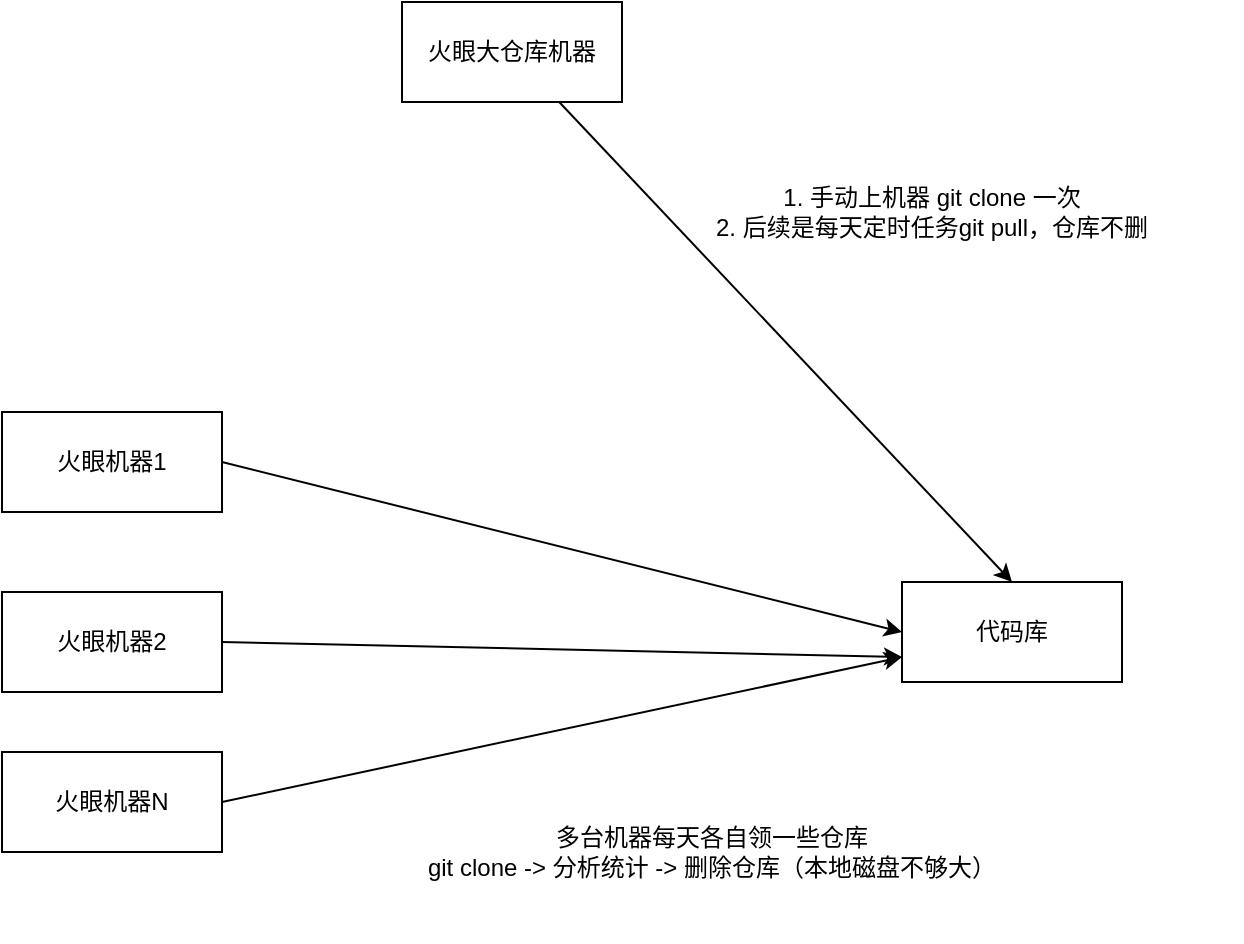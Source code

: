 <mxfile version="24.6.4" type="github">
  <diagram name="第 1 页" id="7JeuPzp4tpS-xguqHnoi">
    <mxGraphModel dx="1434" dy="764" grid="1" gridSize="10" guides="1" tooltips="1" connect="1" arrows="1" fold="1" page="1" pageScale="1" pageWidth="827" pageHeight="1169" math="0" shadow="0">
      <root>
        <mxCell id="0" />
        <mxCell id="1" parent="0" />
        <mxCell id="PipySYU1FSYKtwZIrlrl-1" value="代码库" style="rounded=0;whiteSpace=wrap;html=1;" vertex="1" parent="1">
          <mxGeometry x="480" y="380" width="110" height="50" as="geometry" />
        </mxCell>
        <mxCell id="PipySYU1FSYKtwZIrlrl-5" style="rounded=0;orthogonalLoop=1;jettySize=auto;html=1;exitX=1;exitY=0.5;exitDx=0;exitDy=0;entryX=0;entryY=0.5;entryDx=0;entryDy=0;" edge="1" parent="1" source="PipySYU1FSYKtwZIrlrl-2" target="PipySYU1FSYKtwZIrlrl-1">
          <mxGeometry relative="1" as="geometry" />
        </mxCell>
        <mxCell id="PipySYU1FSYKtwZIrlrl-2" value="火眼机器1" style="rounded=0;whiteSpace=wrap;html=1;" vertex="1" parent="1">
          <mxGeometry x="30" y="295" width="110" height="50" as="geometry" />
        </mxCell>
        <mxCell id="PipySYU1FSYKtwZIrlrl-6" style="rounded=0;orthogonalLoop=1;jettySize=auto;html=1;exitX=1;exitY=0.5;exitDx=0;exitDy=0;entryX=0;entryY=0.75;entryDx=0;entryDy=0;" edge="1" parent="1" source="PipySYU1FSYKtwZIrlrl-3" target="PipySYU1FSYKtwZIrlrl-1">
          <mxGeometry relative="1" as="geometry" />
        </mxCell>
        <mxCell id="PipySYU1FSYKtwZIrlrl-3" value="火眼机器2" style="rounded=0;whiteSpace=wrap;html=1;" vertex="1" parent="1">
          <mxGeometry x="30" y="385" width="110" height="50" as="geometry" />
        </mxCell>
        <mxCell id="PipySYU1FSYKtwZIrlrl-7" style="rounded=0;orthogonalLoop=1;jettySize=auto;html=1;exitX=1;exitY=0.5;exitDx=0;exitDy=0;entryX=0;entryY=0.75;entryDx=0;entryDy=0;" edge="1" parent="1" source="PipySYU1FSYKtwZIrlrl-4" target="PipySYU1FSYKtwZIrlrl-1">
          <mxGeometry relative="1" as="geometry" />
        </mxCell>
        <mxCell id="PipySYU1FSYKtwZIrlrl-4" value="火眼机器N" style="rounded=0;whiteSpace=wrap;html=1;" vertex="1" parent="1">
          <mxGeometry x="30" y="465" width="110" height="50" as="geometry" />
        </mxCell>
        <mxCell id="PipySYU1FSYKtwZIrlrl-9" style="rounded=0;orthogonalLoop=1;jettySize=auto;html=1;entryX=0.5;entryY=0;entryDx=0;entryDy=0;" edge="1" parent="1" source="PipySYU1FSYKtwZIrlrl-8" target="PipySYU1FSYKtwZIrlrl-1">
          <mxGeometry relative="1" as="geometry" />
        </mxCell>
        <mxCell id="PipySYU1FSYKtwZIrlrl-8" value="火眼大仓库机器" style="rounded=0;whiteSpace=wrap;html=1;" vertex="1" parent="1">
          <mxGeometry x="230" y="90" width="110" height="50" as="geometry" />
        </mxCell>
        <mxCell id="PipySYU1FSYKtwZIrlrl-10" value="1. 手动上机器 git clone 一次&lt;br&gt;2. 后续是每天定时任务git pull，仓库不删" style="text;html=1;align=center;verticalAlign=middle;whiteSpace=wrap;rounded=0;" vertex="1" parent="1">
          <mxGeometry x="340" y="170" width="310" height="50" as="geometry" />
        </mxCell>
        <mxCell id="PipySYU1FSYKtwZIrlrl-11" value="多台机器每天各自领一些仓库&lt;br&gt;git clone -&amp;gt; 分析统计 -&amp;gt; 删除仓库（本地磁盘不够大）" style="text;html=1;align=center;verticalAlign=middle;whiteSpace=wrap;rounded=0;" vertex="1" parent="1">
          <mxGeometry x="210" y="470" width="350" height="90" as="geometry" />
        </mxCell>
      </root>
    </mxGraphModel>
  </diagram>
</mxfile>
